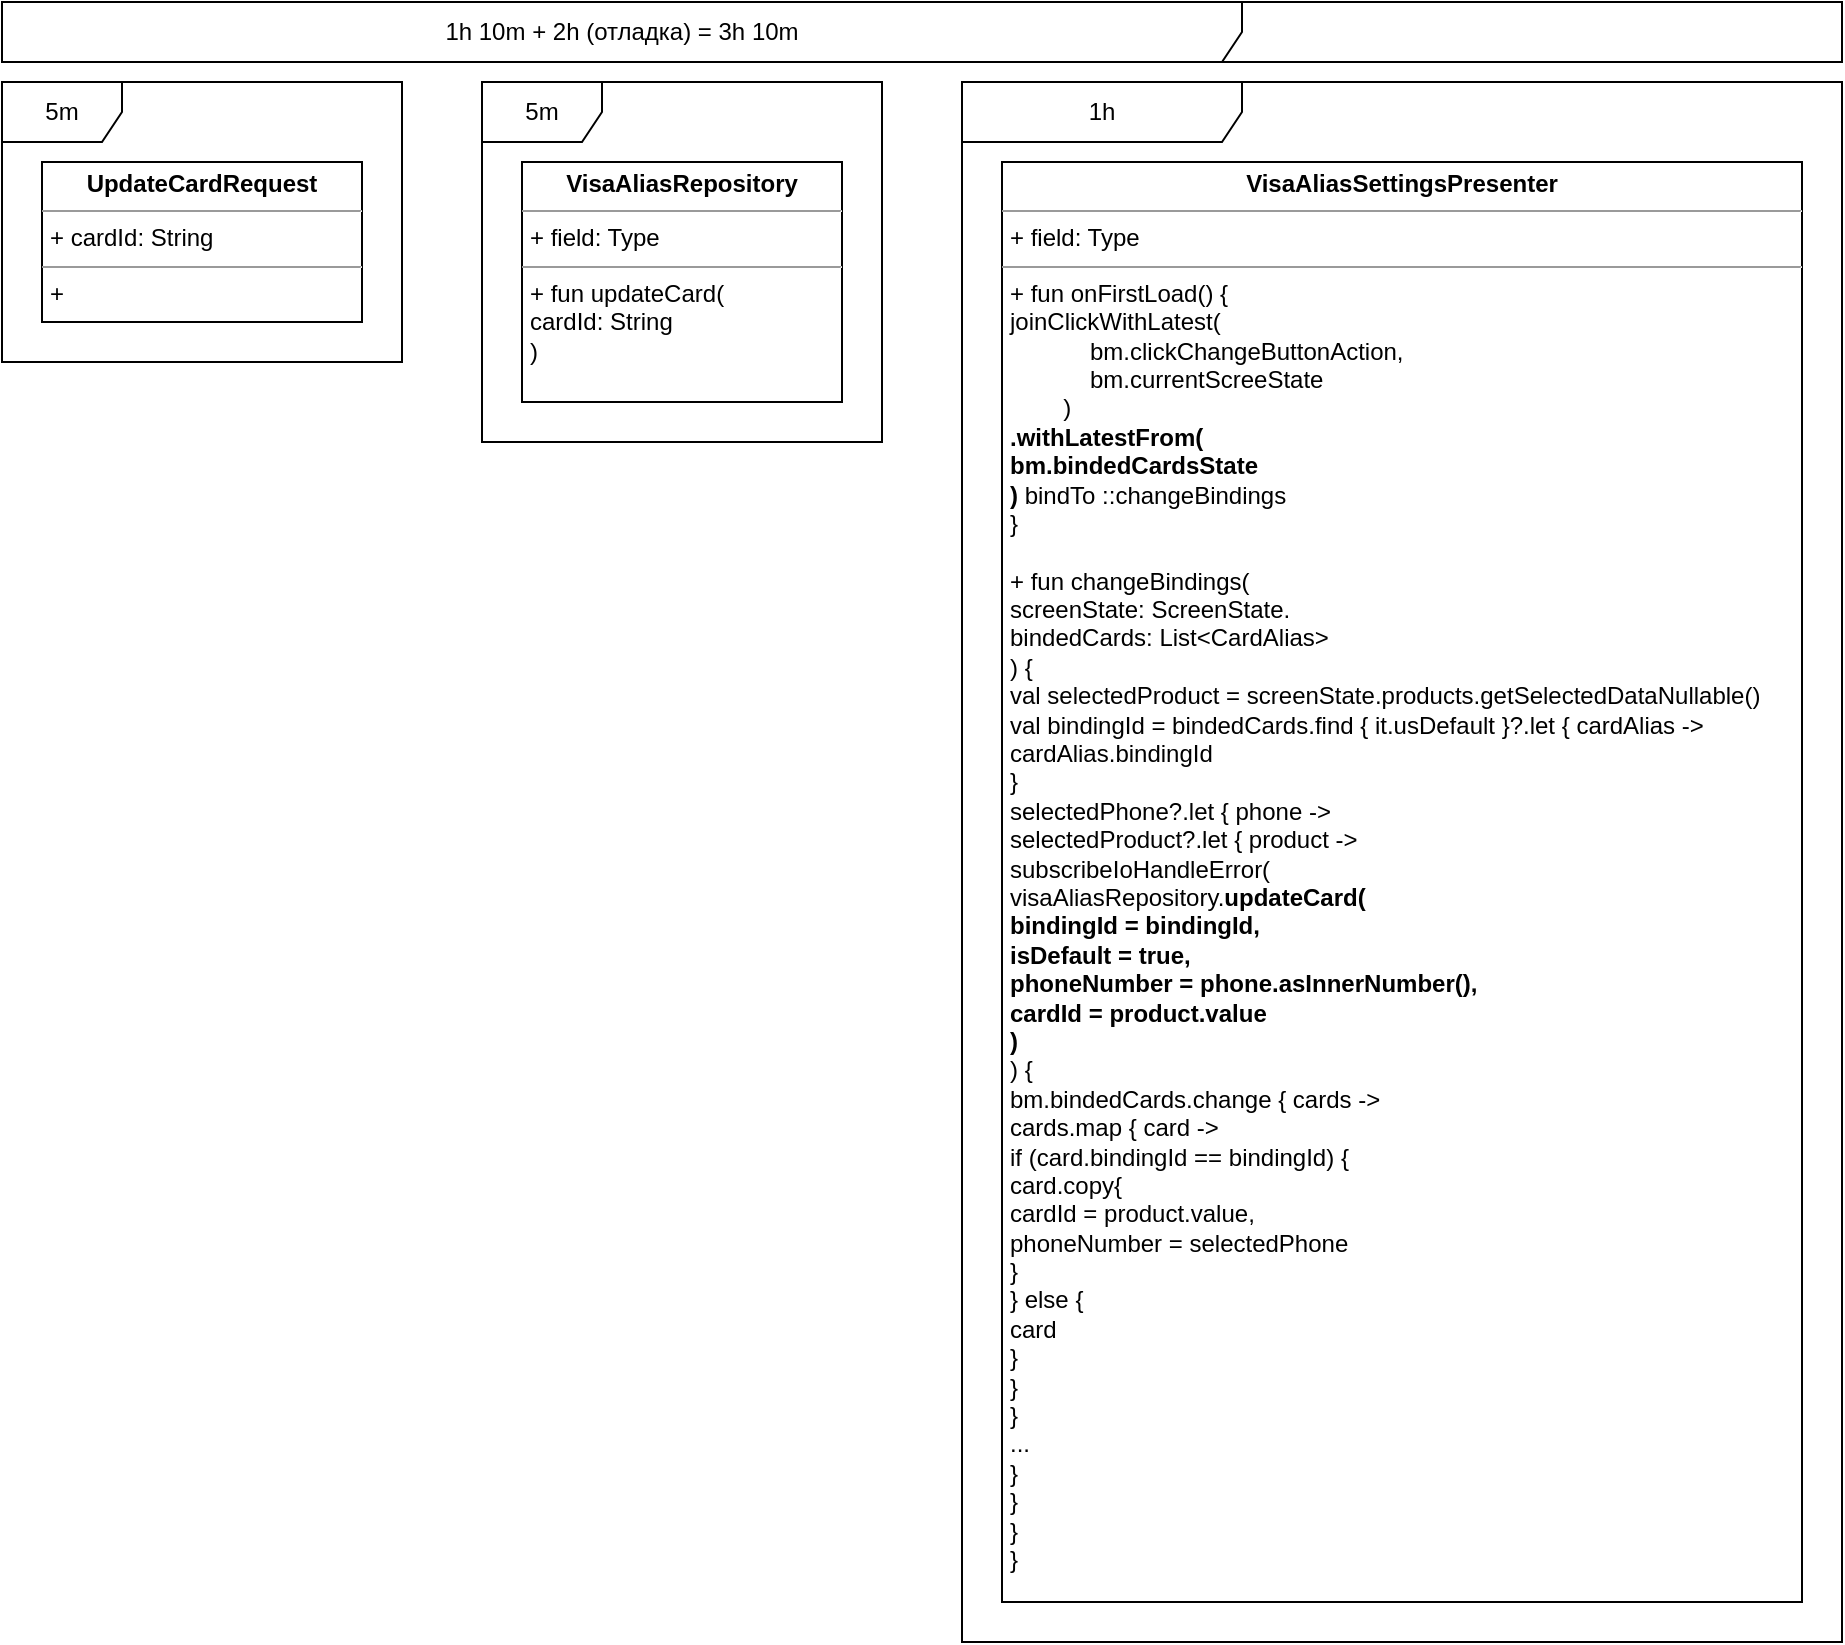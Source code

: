 <mxfile version="16.6.3" type="github">
  <diagram id="zOKrXsVMdp97Tz4ENPlp" name="Page-1">
    <mxGraphModel dx="1051" dy="711" grid="1" gridSize="10" guides="1" tooltips="1" connect="1" arrows="1" fold="1" page="1" pageScale="1" pageWidth="827" pageHeight="1169" math="0" shadow="0">
      <root>
        <mxCell id="0" />
        <mxCell id="1" parent="0" />
        <mxCell id="4zdMlZ7dndSYQF3rtPdd-1" value="&lt;p style=&quot;margin: 0px ; margin-top: 4px ; text-align: center&quot;&gt;&lt;b&gt;UpdateCardRequest&lt;/b&gt;&lt;/p&gt;&lt;hr size=&quot;1&quot;&gt;&lt;p style=&quot;margin: 0px ; margin-left: 4px&quot;&gt;+ cardId: String&lt;/p&gt;&lt;hr size=&quot;1&quot;&gt;&lt;p style=&quot;margin: 0px ; margin-left: 4px&quot;&gt;+ &lt;br&gt;&lt;/p&gt;" style="verticalAlign=top;align=left;overflow=fill;fontSize=12;fontFamily=Helvetica;html=1;" vertex="1" parent="1">
          <mxGeometry x="80" y="80" width="160" height="80" as="geometry" />
        </mxCell>
        <mxCell id="4zdMlZ7dndSYQF3rtPdd-2" value="&lt;p style=&quot;margin: 0px ; margin-top: 4px ; text-align: center&quot;&gt;&lt;b&gt;VisaAliasRepository&lt;/b&gt;&lt;/p&gt;&lt;hr size=&quot;1&quot;&gt;&lt;p style=&quot;margin: 0px ; margin-left: 4px&quot;&gt;+ field: Type&lt;/p&gt;&lt;hr size=&quot;1&quot;&gt;&lt;p style=&quot;margin: 0px ; margin-left: 4px&quot;&gt;+ fun updateCard(&lt;/p&gt;&lt;p style=&quot;margin: 0px ; margin-left: 4px&quot;&gt;cardId: String&lt;br&gt;&lt;/p&gt;&lt;p style=&quot;margin: 0px ; margin-left: 4px&quot;&gt;)&lt;/p&gt;" style="verticalAlign=top;align=left;overflow=fill;fontSize=12;fontFamily=Helvetica;html=1;" vertex="1" parent="1">
          <mxGeometry x="320" y="80" width="160" height="120" as="geometry" />
        </mxCell>
        <mxCell id="4zdMlZ7dndSYQF3rtPdd-3" value="&lt;p style=&quot;margin: 0px ; margin-top: 4px ; text-align: center&quot;&gt;&lt;b&gt;VisaAliasSettingsPresenter&lt;/b&gt;&lt;/p&gt;&lt;hr size=&quot;1&quot;&gt;&lt;p style=&quot;margin: 0px ; margin-left: 4px&quot;&gt;+ field: Type&lt;/p&gt;&lt;hr size=&quot;1&quot;&gt;&lt;p style=&quot;margin: 0px ; margin-left: 4px&quot;&gt;+ fun onFirstLoad() {&lt;/p&gt;&lt;p style=&quot;margin: 0px ; margin-left: 4px&quot;&gt;joinClickWithLatest(&lt;br&gt;&amp;nbsp;&amp;nbsp;&amp;nbsp;&amp;nbsp;&amp;nbsp;&amp;nbsp;&amp;nbsp;&amp;nbsp;&amp;nbsp;&amp;nbsp;&amp;nbsp; bm.clickChangeButtonAction,&lt;br&gt;&amp;nbsp;&amp;nbsp;&amp;nbsp;&amp;nbsp;&amp;nbsp;&amp;nbsp;&amp;nbsp;&amp;nbsp;&amp;nbsp;&amp;nbsp;&amp;nbsp; bm.currentScreeState&lt;br&gt;&amp;nbsp;&amp;nbsp;&amp;nbsp;&amp;nbsp;&amp;nbsp;&amp;nbsp;&amp;nbsp; )&lt;/p&gt;&lt;p style=&quot;margin: 0px ; margin-left: 4px&quot;&gt;&lt;b&gt;.withLatestFrom(&lt;/b&gt;&lt;/p&gt;&lt;p style=&quot;margin: 0px ; margin-left: 4px&quot;&gt;&lt;b&gt;bm.bindedCardsState&lt;br&gt;&lt;/b&gt;&lt;/p&gt;&lt;p style=&quot;margin: 0px ; margin-left: 4px&quot;&gt;&lt;b&gt;)&lt;/b&gt; bindTo ::changeBindings&lt;br&gt;&lt;/p&gt;&lt;p style=&quot;margin: 0px ; margin-left: 4px&quot;&gt;}&lt;/p&gt;&lt;p style=&quot;margin: 0px ; margin-left: 4px&quot;&gt;&lt;br&gt;&lt;/p&gt;&lt;p style=&quot;margin: 0px ; margin-left: 4px&quot;&gt;+ fun changeBindings(&lt;/p&gt;&lt;p style=&quot;margin: 0px ; margin-left: 4px&quot;&gt;screenState: ScreenState.&lt;/p&gt;&lt;p style=&quot;margin: 0px ; margin-left: 4px&quot;&gt;bindedCards: List&amp;lt;CardAlias&amp;gt;&lt;br&gt;&lt;/p&gt;&lt;p style=&quot;margin: 0px ; margin-left: 4px&quot;&gt;) {&lt;/p&gt;&lt;p style=&quot;margin: 0px ; margin-left: 4px&quot;&gt;val selectedProduct = screenState.products.getSelectedDataNullable()&lt;/p&gt;&lt;p style=&quot;margin: 0px ; margin-left: 4px&quot;&gt;val bindingId = bindedCards.find { it.usDefault }?.let { cardAlias -&amp;gt;&lt;br&gt;&lt;/p&gt;&lt;p style=&quot;margin: 0px ; margin-left: 4px&quot;&gt;cardAlias.bindingId&lt;br&gt;&lt;/p&gt;&lt;p style=&quot;margin: 0px ; margin-left: 4px&quot;&gt;}&lt;br&gt;&lt;/p&gt;&lt;p style=&quot;margin: 0px ; margin-left: 4px&quot;&gt;selectedPhone?.let { phone -&amp;gt;&lt;br&gt;&lt;/p&gt;&lt;p style=&quot;margin: 0px ; margin-left: 4px&quot;&gt;selectedProduct?.let { product -&amp;gt;&lt;br&gt;&lt;/p&gt;&lt;p style=&quot;margin: 0px ; margin-left: 4px&quot;&gt;subscribeIoHandleError(&lt;/p&gt;&lt;p style=&quot;margin: 0px ; margin-left: 4px&quot;&gt;visaAliasRepository.&lt;b&gt;updateCard(&lt;/b&gt;&lt;/p&gt;&lt;p style=&quot;margin: 0px ; margin-left: 4px&quot;&gt;&lt;b&gt;bindingId = bindingId,&lt;/b&gt;&lt;/p&gt;&lt;p style=&quot;margin: 0px ; margin-left: 4px&quot;&gt;&lt;b&gt;isDefault = true,&lt;/b&gt;&lt;/p&gt;&lt;p style=&quot;margin: 0px ; margin-left: 4px&quot;&gt;&lt;b&gt;phoneNumber = phone.asInnerNumber(),&lt;/b&gt;&lt;/p&gt;&lt;p style=&quot;margin: 0px ; margin-left: 4px&quot;&gt;&lt;b&gt;cardId = product.value&lt;br&gt;&lt;/b&gt;&lt;/p&gt;&lt;p style=&quot;margin: 0px ; margin-left: 4px&quot;&gt;&lt;b&gt;)&lt;/b&gt;&lt;br&gt;&lt;/p&gt;&lt;p style=&quot;margin: 0px ; margin-left: 4px&quot;&gt;) {&lt;/p&gt;&lt;p style=&quot;margin: 0px ; margin-left: 4px&quot;&gt;bm.bindedCards.change { cards -&amp;gt;&lt;br&gt;&lt;/p&gt;&lt;p style=&quot;margin: 0px ; margin-left: 4px&quot;&gt;cards.map { card -&amp;gt;&lt;br&gt;&lt;/p&gt;&lt;p style=&quot;margin: 0px ; margin-left: 4px&quot;&gt;if (card.bindingId == bindingId) {&lt;/p&gt;&lt;p style=&quot;margin: 0px ; margin-left: 4px&quot;&gt;card.copy{&lt;/p&gt;&lt;p style=&quot;margin: 0px ; margin-left: 4px&quot;&gt;cardId = product.value,&lt;/p&gt;&lt;p style=&quot;margin: 0px ; margin-left: 4px&quot;&gt;phoneNumber = selectedPhone&lt;br&gt;&lt;/p&gt;&lt;p style=&quot;margin: 0px ; margin-left: 4px&quot;&gt;}&lt;br&gt;&lt;/p&gt;&lt;p style=&quot;margin: 0px ; margin-left: 4px&quot;&gt;} else {&lt;/p&gt;&lt;p style=&quot;margin: 0px ; margin-left: 4px&quot;&gt;card&lt;br&gt;&lt;/p&gt;&lt;p style=&quot;margin: 0px ; margin-left: 4px&quot;&gt;}&lt;br&gt;&lt;/p&gt;&lt;p style=&quot;margin: 0px ; margin-left: 4px&quot;&gt;}&lt;br&gt;&lt;/p&gt;&lt;p style=&quot;margin: 0px ; margin-left: 4px&quot;&gt;}&lt;br&gt;&lt;/p&gt;&lt;p style=&quot;margin: 0px ; margin-left: 4px&quot;&gt;...&lt;br&gt;&lt;/p&gt;&lt;p style=&quot;margin: 0px ; margin-left: 4px&quot;&gt;}&lt;br&gt;&lt;/p&gt;&lt;p style=&quot;margin: 0px ; margin-left: 4px&quot;&gt;}&lt;br&gt;&lt;/p&gt;&lt;p style=&quot;margin: 0px ; margin-left: 4px&quot;&gt;}&lt;br&gt;&lt;/p&gt;&lt;p style=&quot;margin: 0px ; margin-left: 4px&quot;&gt;}&lt;br&gt;&lt;/p&gt;" style="verticalAlign=top;align=left;overflow=fill;fontSize=12;fontFamily=Helvetica;html=1;" vertex="1" parent="1">
          <mxGeometry x="560" y="80" width="400" height="720" as="geometry" />
        </mxCell>
        <mxCell id="4zdMlZ7dndSYQF3rtPdd-4" value="5m" style="shape=umlFrame;whiteSpace=wrap;html=1;" vertex="1" parent="1">
          <mxGeometry x="60" y="40" width="200" height="140" as="geometry" />
        </mxCell>
        <mxCell id="4zdMlZ7dndSYQF3rtPdd-5" value="5m" style="shape=umlFrame;whiteSpace=wrap;html=1;" vertex="1" parent="1">
          <mxGeometry x="300" y="40" width="200" height="180" as="geometry" />
        </mxCell>
        <mxCell id="4zdMlZ7dndSYQF3rtPdd-6" value="1h" style="shape=umlFrame;whiteSpace=wrap;html=1;width=140;height=30;" vertex="1" parent="1">
          <mxGeometry x="540" y="40" width="440" height="780" as="geometry" />
        </mxCell>
        <mxCell id="4zdMlZ7dndSYQF3rtPdd-7" value="1h 10m + 2h (отладка) = 3h 10m" style="shape=umlFrame;whiteSpace=wrap;html=1;width=620;height=30;" vertex="1" parent="1">
          <mxGeometry x="60" width="920" height="30" as="geometry" />
        </mxCell>
      </root>
    </mxGraphModel>
  </diagram>
</mxfile>
